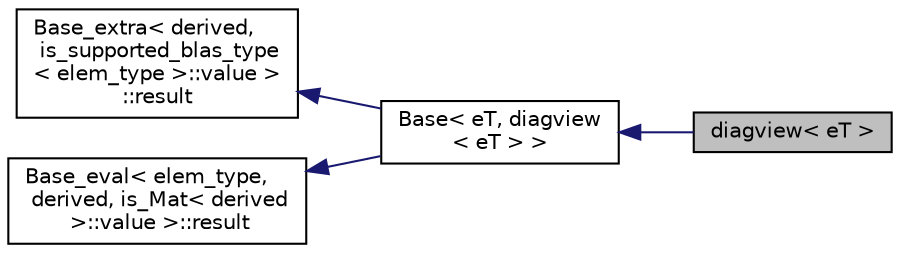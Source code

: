 digraph "diagview&lt; eT &gt;"
{
  edge [fontname="Helvetica",fontsize="10",labelfontname="Helvetica",labelfontsize="10"];
  node [fontname="Helvetica",fontsize="10",shape=record];
  rankdir="LR";
  Node1 [label="diagview\< eT \>",height=0.2,width=0.4,color="black", fillcolor="grey75", style="filled" fontcolor="black"];
  Node2 -> Node1 [dir="back",color="midnightblue",fontsize="10",style="solid",fontname="Helvetica"];
  Node2 [label="Base\< eT, diagview\l\< eT \> \>",height=0.2,width=0.4,color="black", fillcolor="white", style="filled",URL="$struct_base.html"];
  Node3 -> Node2 [dir="back",color="midnightblue",fontsize="10",style="solid",fontname="Helvetica"];
  Node3 [label="Base_extra\< derived,\l is_supported_blas_type\l\< elem_type \>::value \>\l::result",height=0.2,width=0.4,color="black", fillcolor="white", style="filled",URL="$class_base__extra_1_1result.html"];
  Node4 -> Node2 [dir="back",color="midnightblue",fontsize="10",style="solid",fontname="Helvetica"];
  Node4 [label="Base_eval\< elem_type,\l derived, is_Mat\< derived\l \>::value \>::result",height=0.2,width=0.4,color="black", fillcolor="white", style="filled",URL="$class_base__eval_1_1result.html"];
}
